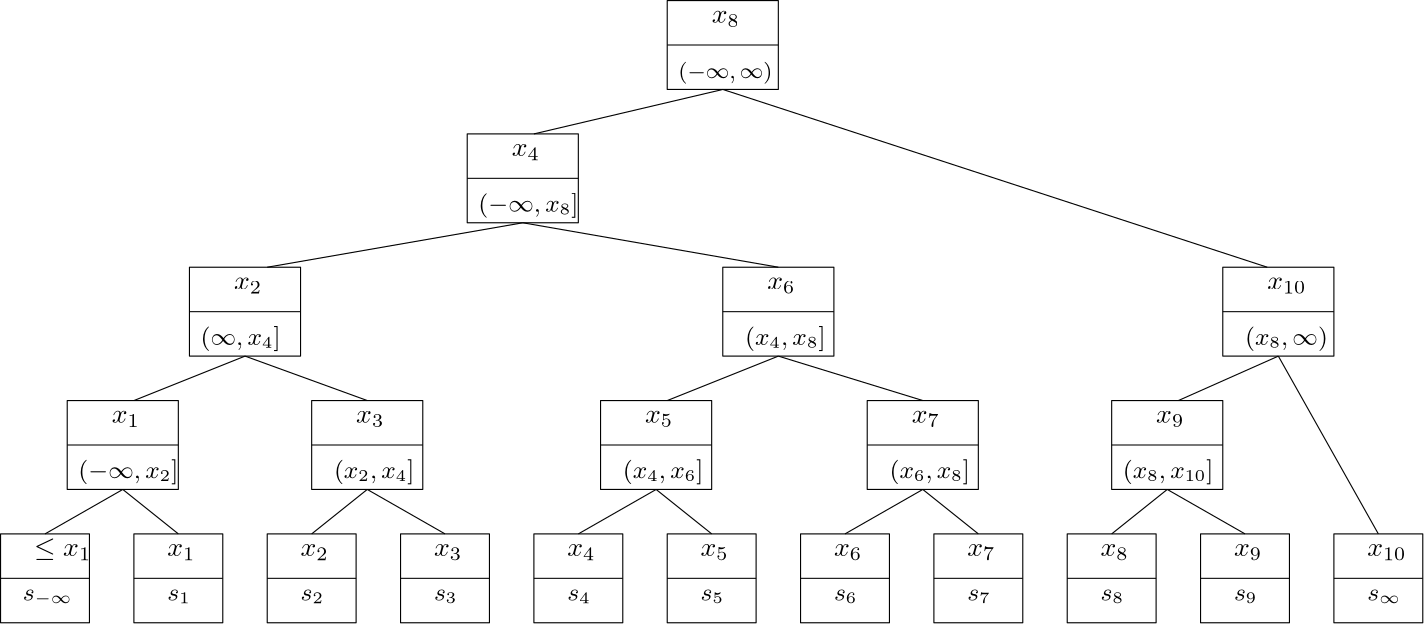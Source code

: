 <?xml version="1.0"?>
<!DOCTYPE ipe SYSTEM "ipe.dtd">
<ipe version="70212" creator="Ipe 7.2.13">
<info created="D:20191119165829" modified="D:20191120214737"/>
<ipestyle name="basic">
<symbol name="arrow/arc(spx)">
<path stroke="sym-stroke" fill="sym-stroke" pen="sym-pen">
0 0 m
-1 0.333 l
-1 -0.333 l
h
</path>
</symbol>
<symbol name="arrow/farc(spx)">
<path stroke="sym-stroke" fill="white" pen="sym-pen">
0 0 m
-1 0.333 l
-1 -0.333 l
h
</path>
</symbol>
<symbol name="arrow/ptarc(spx)">
<path stroke="sym-stroke" fill="sym-stroke" pen="sym-pen">
0 0 m
-1 0.333 l
-0.8 0 l
-1 -0.333 l
h
</path>
</symbol>
<symbol name="arrow/fptarc(spx)">
<path stroke="sym-stroke" fill="white" pen="sym-pen">
0 0 m
-1 0.333 l
-0.8 0 l
-1 -0.333 l
h
</path>
</symbol>
<symbol name="mark/circle(sx)" transformations="translations">
<path fill="sym-stroke">
0.6 0 0 0.6 0 0 e
0.4 0 0 0.4 0 0 e
</path>
</symbol>
<symbol name="mark/disk(sx)" transformations="translations">
<path fill="sym-stroke">
0.6 0 0 0.6 0 0 e
</path>
</symbol>
<symbol name="mark/fdisk(sfx)" transformations="translations">
<group>
<path fill="sym-fill">
0.5 0 0 0.5 0 0 e
</path>
<path fill="sym-stroke" fillrule="eofill">
0.6 0 0 0.6 0 0 e
0.4 0 0 0.4 0 0 e
</path>
</group>
</symbol>
<symbol name="mark/box(sx)" transformations="translations">
<path fill="sym-stroke" fillrule="eofill">
-0.6 -0.6 m
0.6 -0.6 l
0.6 0.6 l
-0.6 0.6 l
h
-0.4 -0.4 m
0.4 -0.4 l
0.4 0.4 l
-0.4 0.4 l
h
</path>
</symbol>
<symbol name="mark/square(sx)" transformations="translations">
<path fill="sym-stroke">
-0.6 -0.6 m
0.6 -0.6 l
0.6 0.6 l
-0.6 0.6 l
h
</path>
</symbol>
<symbol name="mark/fsquare(sfx)" transformations="translations">
<group>
<path fill="sym-fill">
-0.5 -0.5 m
0.5 -0.5 l
0.5 0.5 l
-0.5 0.5 l
h
</path>
<path fill="sym-stroke" fillrule="eofill">
-0.6 -0.6 m
0.6 -0.6 l
0.6 0.6 l
-0.6 0.6 l
h
-0.4 -0.4 m
0.4 -0.4 l
0.4 0.4 l
-0.4 0.4 l
h
</path>
</group>
</symbol>
<symbol name="mark/cross(sx)" transformations="translations">
<group>
<path fill="sym-stroke">
-0.43 -0.57 m
0.57 0.43 l
0.43 0.57 l
-0.57 -0.43 l
h
</path>
<path fill="sym-stroke">
-0.43 0.57 m
0.57 -0.43 l
0.43 -0.57 l
-0.57 0.43 l
h
</path>
</group>
</symbol>
<symbol name="arrow/fnormal(spx)">
<path stroke="sym-stroke" fill="white" pen="sym-pen">
0 0 m
-1 0.333 l
-1 -0.333 l
h
</path>
</symbol>
<symbol name="arrow/pointed(spx)">
<path stroke="sym-stroke" fill="sym-stroke" pen="sym-pen">
0 0 m
-1 0.333 l
-0.8 0 l
-1 -0.333 l
h
</path>
</symbol>
<symbol name="arrow/fpointed(spx)">
<path stroke="sym-stroke" fill="white" pen="sym-pen">
0 0 m
-1 0.333 l
-0.8 0 l
-1 -0.333 l
h
</path>
</symbol>
<symbol name="arrow/linear(spx)">
<path stroke="sym-stroke" pen="sym-pen">
-1 0.333 m
0 0 l
-1 -0.333 l
</path>
</symbol>
<symbol name="arrow/fdouble(spx)">
<path stroke="sym-stroke" fill="white" pen="sym-pen">
0 0 m
-1 0.333 l
-1 -0.333 l
h
-1 0 m
-2 0.333 l
-2 -0.333 l
h
</path>
</symbol>
<symbol name="arrow/double(spx)">
<path stroke="sym-stroke" fill="sym-stroke" pen="sym-pen">
0 0 m
-1 0.333 l
-1 -0.333 l
h
-1 0 m
-2 0.333 l
-2 -0.333 l
h
</path>
</symbol>
<pen name="heavier" value="0.8"/>
<pen name="fat" value="1.2"/>
<pen name="ultrafat" value="2"/>
<symbolsize name="large" value="5"/>
<symbolsize name="small" value="2"/>
<symbolsize name="tiny" value="1.1"/>
<arrowsize name="large" value="10"/>
<arrowsize name="small" value="5"/>
<arrowsize name="tiny" value="3"/>
<color name="red" value="1 0 0"/>
<color name="green" value="0 1 0"/>
<color name="blue" value="0 0 1"/>
<color name="yellow" value="1 1 0"/>
<color name="orange" value="1 0.647 0"/>
<color name="gold" value="1 0.843 0"/>
<color name="purple" value="0.627 0.125 0.941"/>
<color name="gray" value="0.745"/>
<color name="brown" value="0.647 0.165 0.165"/>
<color name="navy" value="0 0 0.502"/>
<color name="pink" value="1 0.753 0.796"/>
<color name="seagreen" value="0.18 0.545 0.341"/>
<color name="turquoise" value="0.251 0.878 0.816"/>
<color name="violet" value="0.933 0.51 0.933"/>
<color name="darkblue" value="0 0 0.545"/>
<color name="darkcyan" value="0 0.545 0.545"/>
<color name="darkgray" value="0.663"/>
<color name="darkgreen" value="0 0.392 0"/>
<color name="darkmagenta" value="0.545 0 0.545"/>
<color name="darkorange" value="1 0.549 0"/>
<color name="darkred" value="0.545 0 0"/>
<color name="lightblue" value="0.678 0.847 0.902"/>
<color name="lightcyan" value="0.878 1 1"/>
<color name="lightgray" value="0.827"/>
<color name="lightgreen" value="0.565 0.933 0.565"/>
<color name="lightyellow" value="1 1 0.878"/>
<dashstyle name="dashed" value="[4] 0"/>
<dashstyle name="dotted" value="[1 3] 0"/>
<dashstyle name="dash dotted" value="[4 2 1 2] 0"/>
<dashstyle name="dash dot dotted" value="[4 2 1 2 1 2] 0"/>
<textsize name="large" value="\large"/>
<textsize name="Large" value="\Large"/>
<textsize name="LARGE" value="\LARGE"/>
<textsize name="huge" value="\huge"/>
<textsize name="Huge" value="\Huge"/>
<textsize name="small" value="\small"/>
<textsize name="footnote" value="\footnotesize"/>
<textsize name="tiny" value="\tiny"/>
<textstyle name="center" begin="\begin{center}" end="\end{center}"/>
<textstyle name="itemize" begin="\begin{itemize}" end="\end{itemize}"/>
<textstyle name="item" begin="\begin{itemize}\item{}" end="\end{itemize}"/>
<gridsize name="4 pts" value="4"/>
<gridsize name="8 pts (~3 mm)" value="8"/>
<gridsize name="16 pts (~6 mm)" value="16"/>
<gridsize name="32 pts (~12 mm)" value="32"/>
<gridsize name="10 pts (~3.5 mm)" value="10"/>
<gridsize name="20 pts (~7 mm)" value="20"/>
<gridsize name="14 pts (~5 mm)" value="14"/>
<gridsize name="28 pts (~10 mm)" value="28"/>
<gridsize name="56 pts (~20 mm)" value="56"/>
<anglesize name="90 deg" value="90"/>
<anglesize name="60 deg" value="60"/>
<anglesize name="45 deg" value="45"/>
<anglesize name="30 deg" value="30"/>
<anglesize name="22.5 deg" value="22.5"/>
<opacity name="10%" value="0.1"/>
<opacity name="30%" value="0.3"/>
<opacity name="50%" value="0.5"/>
<opacity name="75%" value="0.75"/>
<tiling name="falling" angle="-60" step="4" width="1"/>
<tiling name="rising" angle="30" step="4" width="1"/>
</ipestyle>
<page>
<layer name="alpha"/>
<view layers="alpha" active="alpha"/>
<path layer="alpha" matrix="1 0 0 1 -24 0" stroke="black">
96 496 m
136 496 l
</path>
<path matrix="1 0 0 1 -24 0" stroke="black">
96 512 m
96 480 l
136 480 l
136 512 l
h
</path>
<text matrix="1 0 0 1 -28 0" transformations="translations" pos="116 504" stroke="black" type="label" width="10.163" height="4.294" depth="1.49" valign="baseline" style="math">x_1</text>
<text matrix="1 0 0 1 -40 -20" transformations="translations" pos="116 504" stroke="black" type="label" width="35.997" height="6.726" depth="2.24" valign="baseline" size="small" style="math">(-\infty, x_2]</text>
<path matrix="1 0 0 1 64 0" stroke="black">
96 496 m
136 496 l
</path>
<path matrix="1 0 0 1 64 0" stroke="black">
96 512 m
96 480 l
136 480 l
136 512 l
h
</path>
<text matrix="1 0 0 1 52 -20" transformations="translations" pos="116 504" stroke="black" type="label" width="28.988" height="6.726" depth="2.24" valign="baseline" size="small" style="math">(x_2, x_4]</text>
<path matrix="1 0 0 1 -16 0" stroke="black">
64 464 m
64 432 l
96 432 l
96 464 l
h
</path>
<path matrix="1 0 0 1 -16 0" stroke="black">
64 448 m
96 448 l
</path>
<text matrix="1 0 0 1 -20 0" transformations="translations" pos="76 440" stroke="black" type="label" width="17.853" height="3.867" depth="1.82" valign="baseline" size="small" style="math">s_{-\infty}</text>
<path matrix="1 0 0 1 32 0" stroke="black">
64 464 m
64 432 l
96 432 l
96 464 l
h
</path>
<path matrix="1 0 0 1 32 0" stroke="black">
64 448 m
96 448 l
</path>
<text matrix="1 0 0 1 32 0" transformations="translations" pos="76 440" stroke="black" type="label" width="8.444" height="3.867" depth="0.99" valign="baseline" size="small" style="math">s_1</text>
<path matrix="1 0 0 1 80 0" stroke="black">
64 464 m
64 432 l
96 432 l
96 464 l
h
</path>
<path matrix="1 0 0 1 80 0" stroke="black">
64 448 m
96 448 l
</path>
<text matrix="1 0 0 1 80 0" transformations="translations" pos="76 440" stroke="black" type="label" width="8.444" height="3.867" depth="0.99" valign="baseline" size="small" style="math">s_{2}</text>
<path matrix="1 0 0 1 128 0" stroke="black">
64 464 m
64 432 l
96 432 l
96 464 l
h
</path>
<path matrix="1 0 0 1 128 0" stroke="black">
64 448 m
96 448 l
</path>
<text matrix="1 0 0 1 128 0" transformations="translations" pos="76 440" stroke="black" type="label" width="8.444" height="3.867" depth="0.99" valign="baseline" size="small" style="math">s_{3}</text>
<path matrix="1 0 0 1 176 0" stroke="black">
64 464 m
64 432 l
96 432 l
96 464 l
h
</path>
<path matrix="1 0 0 1 176 0" stroke="black">
64 448 m
96 448 l
</path>
<text matrix="1 0 0 1 176 0" transformations="translations" pos="76 440" stroke="black" type="label" width="8.444" height="3.867" depth="0.99" valign="baseline" size="small" style="math">s_{4}</text>
<path matrix="1 0 0 1 224 0" stroke="black">
64 464 m
64 432 l
96 432 l
96 464 l
h
</path>
<path matrix="1 0 0 1 224 0" stroke="black">
64 448 m
96 448 l
</path>
<text matrix="1 0 0 1 224 0" transformations="translations" pos="76 440" stroke="black" type="label" width="8.444" height="3.867" depth="0.99" valign="baseline" size="small" style="math">s_{5}</text>
<path matrix="1 0 0 1 272 0" stroke="black">
64 464 m
64 432 l
96 432 l
96 464 l
h
</path>
<path matrix="1 0 0 1 272 0" stroke="black">
64 448 m
96 448 l
</path>
<text matrix="1 0 0 1 272 0" transformations="translations" pos="76 440" stroke="black" type="label" width="8.444" height="3.867" depth="0.99" valign="baseline" size="small" style="math">s_{6}</text>
<path matrix="1 0 0 1 320 0" stroke="black">
64 464 m
64 432 l
96 432 l
96 464 l
h
</path>
<path matrix="1 0 0 1 320 0" stroke="black">
64 448 m
96 448 l
</path>
<text matrix="1 0 0 1 320 0" transformations="translations" pos="76 440" stroke="black" type="label" width="8.444" height="3.867" depth="0.99" valign="baseline" size="small" style="math">s_{7}</text>
<path matrix="1 0 0 1 368 0" stroke="black">
64 464 m
64 432 l
96 432 l
96 464 l
h
</path>
<path matrix="1 0 0 1 368 0" stroke="black">
64 448 m
96 448 l
</path>
<text matrix="1 0 0 1 368 0" transformations="translations" pos="76 440" stroke="black" type="label" width="8.444" height="3.867" depth="0.99" valign="baseline" size="small" style="math">s_{8}</text>
<path matrix="1 0 0 1 416 0" stroke="black">
64 464 m
64 432 l
96 432 l
96 464 l
h
</path>
<path matrix="1 0 0 1 416 0" stroke="black">
64 448 m
96 448 l
</path>
<text matrix="1 0 0 1 416 0" transformations="translations" pos="76 440" stroke="black" type="label" width="8.444" height="3.867" depth="0.99" valign="baseline" size="small" style="math">s_{9}</text>
<path matrix="1 0 0 1 464 0" stroke="black">
64 464 m
64 432 l
96 432 l
96 464 l
h
</path>
<path matrix="1 0 0 1 464 0" stroke="black">
64 448 m
96 448 l
</path>
<text matrix="1 0 0 1 464 0" transformations="translations" pos="76 440" stroke="black" type="label" width="12.097" height="3.867" depth="0.99" valign="baseline" size="small" style="math">s_{\infty}</text>
<path stroke="black">
92 480 m
64 464 l
</path>
<path stroke="black">
92 480 m
112 464 l
</path>
<path stroke="black">
180 480 m
160 464 l
</path>
<path stroke="black">
180 480 m
208 464 l
</path>
<path matrix="1 0 0 1 168 0" stroke="black">
96 496 m
136 496 l
</path>
<path matrix="1 0 0 1 168 0" stroke="black">
96 512 m
96 480 l
136 480 l
136 512 l
h
</path>
<text matrix="1 0 0 1 156 -20" transformations="translations" pos="116 504" stroke="black" type="label" width="28.988" height="6.726" depth="2.24" valign="baseline" size="small" style="math">(x_4, x_6]</text>
<path matrix="1 0 0 1 264 0" stroke="black">
96 496 m
136 496 l
</path>
<path matrix="1 0 0 1 264 0" stroke="black">
96 512 m
96 480 l
136 480 l
136 512 l
h
</path>
<text matrix="1 0 0 1 252 -20" transformations="translations" pos="116 504" stroke="black" type="label" width="28.988" height="6.726" depth="2.24" valign="baseline" size="small" style="math">(x_6, x_8]</text>
<path matrix="1 0 0 1 352 0" stroke="black">
96 496 m
136 496 l
</path>
<path matrix="1 0 0 1 352 0" stroke="black">
96 512 m
96 480 l
136 480 l
136 512 l
h
</path>
<text matrix="1 0 0 1 336 -20" transformations="translations" pos="116 504" stroke="black" type="label" width="32.641" height="6.726" depth="2.24" valign="baseline" size="small" style="math">(x_8, x_{10}]</text>
<path matrix="1 0 0 1 20 48" stroke="black">
96 496 m
136 496 l
</path>
<path matrix="1 0 0 1 20 48" stroke="black">
96 512 m
96 480 l
136 480 l
136 512 l
h
</path>
<text matrix="1 0 0 1 16 48" transformations="translations" pos="116 504" stroke="black" type="label" width="10.163" height="4.294" depth="1.49" valign="baseline" style="math">x_2</text>
<text matrix="1 0 0 1 4 28" transformations="translations" pos="116 504" stroke="black" type="label" width="28.829" height="6.726" depth="2.24" valign="baseline" size="small" style="math">(\infty, x_4]</text>
<path matrix="1 0 0 1 212 48" stroke="black">
96 496 m
136 496 l
</path>
<path matrix="1 0 0 1 212 48" stroke="black">
96 512 m
96 480 l
136 480 l
136 512 l
h
</path>
<text matrix="1 0 0 1 200 28" transformations="translations" pos="116 504" stroke="black" type="label" width="28.988" height="6.726" depth="2.24" valign="baseline" size="small" style="math">(x_4, x_8]</text>
<path matrix="1 0 0 1 392 48" stroke="black">
96 496 m
136 496 l
</path>
<path matrix="1 0 0 1 392 48" stroke="black">
96 512 m
96 480 l
136 480 l
136 512 l
h
</path>
<text matrix="1 0 0 1 380 28" transformations="translations" pos="116 504" stroke="black" type="label" width="29.853" height="6.726" depth="2.24" valign="baseline" size="small" style="math">(x_8, \infty)</text>
<path stroke="black">
136 528 m
96 512 l
</path>
<path stroke="black">
136 528 m
180 512 l
</path>
<path stroke="black">
328 528 m
288 512 l
</path>
<path stroke="black">
328 528 m
380 512 l
</path>
<path stroke="black">
508 528 m
472 512 l
</path>
<path stroke="black">
508 528 m
544 464 l
</path>
<path matrix="1 0 0 1 120 96" stroke="black">
96 496 m
136 496 l
</path>
<path matrix="1 0 0 1 120 96" stroke="black">
96 512 m
96 480 l
136 480 l
136 512 l
h
</path>
<text matrix="1 0 0 1 104 76" transformations="translations" pos="116 504" stroke="black" type="label" width="35.997" height="6.726" depth="2.24" valign="baseline" size="small" style="math">(-\infty,x_8]</text>
<path stroke="black">
284 480 m
256 464 l
</path>
<path stroke="black">
284 480 m
304 464 l
</path>
<path stroke="black">
380 480 m
352 464 l
</path>
<path stroke="black">
380 480 m
400 464 l
</path>
<path stroke="black">
468 480 m
448 464 l
</path>
<path stroke="black">
468 480 m
496 464 l
</path>
<path stroke="black">
236 576 m
144 560 l
</path>
<path stroke="black">
236 576 m
328 560 l
</path>
<path matrix="1 0 0 1 192 144" stroke="black">
96 496 m
136 496 l
</path>
<path matrix="1 0 0 1 192 144" stroke="black">
96 512 m
96 480 l
136 480 l
136 512 l
h
</path>
<text matrix="1 0 0 1 176 124" transformations="translations" pos="116 504" stroke="black" type="label" width="33.873" height="5.98" depth="1.99" valign="baseline" size="footnote" style="math">(-\infty, \infty)</text>
<path stroke="black">
308 624 m
240 608 l
</path>
<path stroke="black">
308 624 m
504 560 l
</path>
<text matrix="1 0 0 1 -56 -48" transformations="translations" pos="116 504" stroke="black" type="label" width="20.679" height="6.34" depth="1.49" valign="baseline" style="math">\leq x_1</text>
<text matrix="1 0 0 1 -8 -48" transformations="translations" pos="116 504" stroke="black" type="label" width="10.163" height="4.294" depth="1.49" valign="baseline" style="math">x_1</text>
<text matrix="1 0 0 1 40 -48" transformations="translations" pos="116 504" stroke="black" type="label" width="10.163" height="4.294" depth="1.49" valign="baseline" style="math">x_2</text>
<text matrix="1 0 0 1 88 -48" transformations="translations" pos="116 504" stroke="black" type="label" width="10.163" height="4.294" depth="1.49" valign="baseline" style="math">x_3</text>
<text matrix="1 0 0 1 136 -48" transformations="translations" pos="116 504" stroke="black" type="label" width="10.163" height="4.294" depth="1.49" valign="baseline" style="math">x_4</text>
<text matrix="1 0 0 1 184 -48" transformations="translations" pos="116 504" stroke="black" type="label" width="10.163" height="4.294" depth="1.49" valign="baseline" style="math">x_5</text>
<text matrix="1 0 0 1 232 -48" transformations="translations" pos="116 504" stroke="black" type="label" width="10.163" height="4.294" depth="1.49" valign="baseline" style="math">x_6</text>
<text matrix="1 0 0 1 280 -48" transformations="translations" pos="116 504" stroke="black" type="label" width="10.163" height="4.294" depth="1.49" valign="baseline" style="math">x_7</text>
<text matrix="1 0 0 1 328 -48" transformations="translations" pos="116 504" stroke="black" type="label" width="10.163" height="4.294" depth="1.49" valign="baseline" style="math">x_8</text>
<text matrix="1 0 0 1 376 -48" transformations="translations" pos="116 504" stroke="black" type="label" width="10.163" height="4.294" depth="1.49" valign="baseline" style="math">x_9</text>
<text matrix="1 0 0 1 424 -48" transformations="translations" pos="116 504" stroke="black" type="label" width="14.135" height="4.294" depth="1.49" valign="baseline" style="math">x_{10}</text>
<text matrix="1 0 0 1 60 0" transformations="translations" pos="116 504" stroke="black" type="label" width="10.163" height="4.294" depth="1.49" valign="baseline" style="math">x_3</text>
<text matrix="1 0 0 1 164 0" transformations="translations" pos="116 504" stroke="black" type="label" width="10.163" height="4.294" depth="1.49" valign="baseline" style="math">x_5</text>
<text matrix="1 0 0 1 260 0" transformations="translations" pos="116 504" stroke="black" type="label" width="10.163" height="4.294" depth="1.49" valign="baseline" style="math">x_7</text>
<text matrix="1 0 0 1 348 0" transformations="translations" pos="116 504" stroke="black" type="label" width="10.163" height="4.294" depth="1.49" valign="baseline" style="math">x_9</text>
<text matrix="1 0 0 1 208 48" transformations="translations" pos="116 504" stroke="black" type="label" width="10.163" height="4.294" depth="1.49" valign="baseline" style="math">x_6</text>
<text matrix="1 0 0 1 388 48" transformations="translations" pos="116 504" stroke="black" type="label" width="14.135" height="4.294" depth="1.49" valign="baseline" style="math">x_{10}</text>
<text matrix="1 0 0 1 116 96" transformations="translations" pos="116 504" stroke="black" type="label" width="10.163" height="4.294" depth="1.49" valign="baseline" style="math">x_4</text>
<text matrix="1 0 0 1 188 144" transformations="translations" pos="116 504" stroke="black" type="label" width="10.163" height="4.294" depth="1.49" valign="baseline" style="math">x_8</text>
</page>
</ipe>

